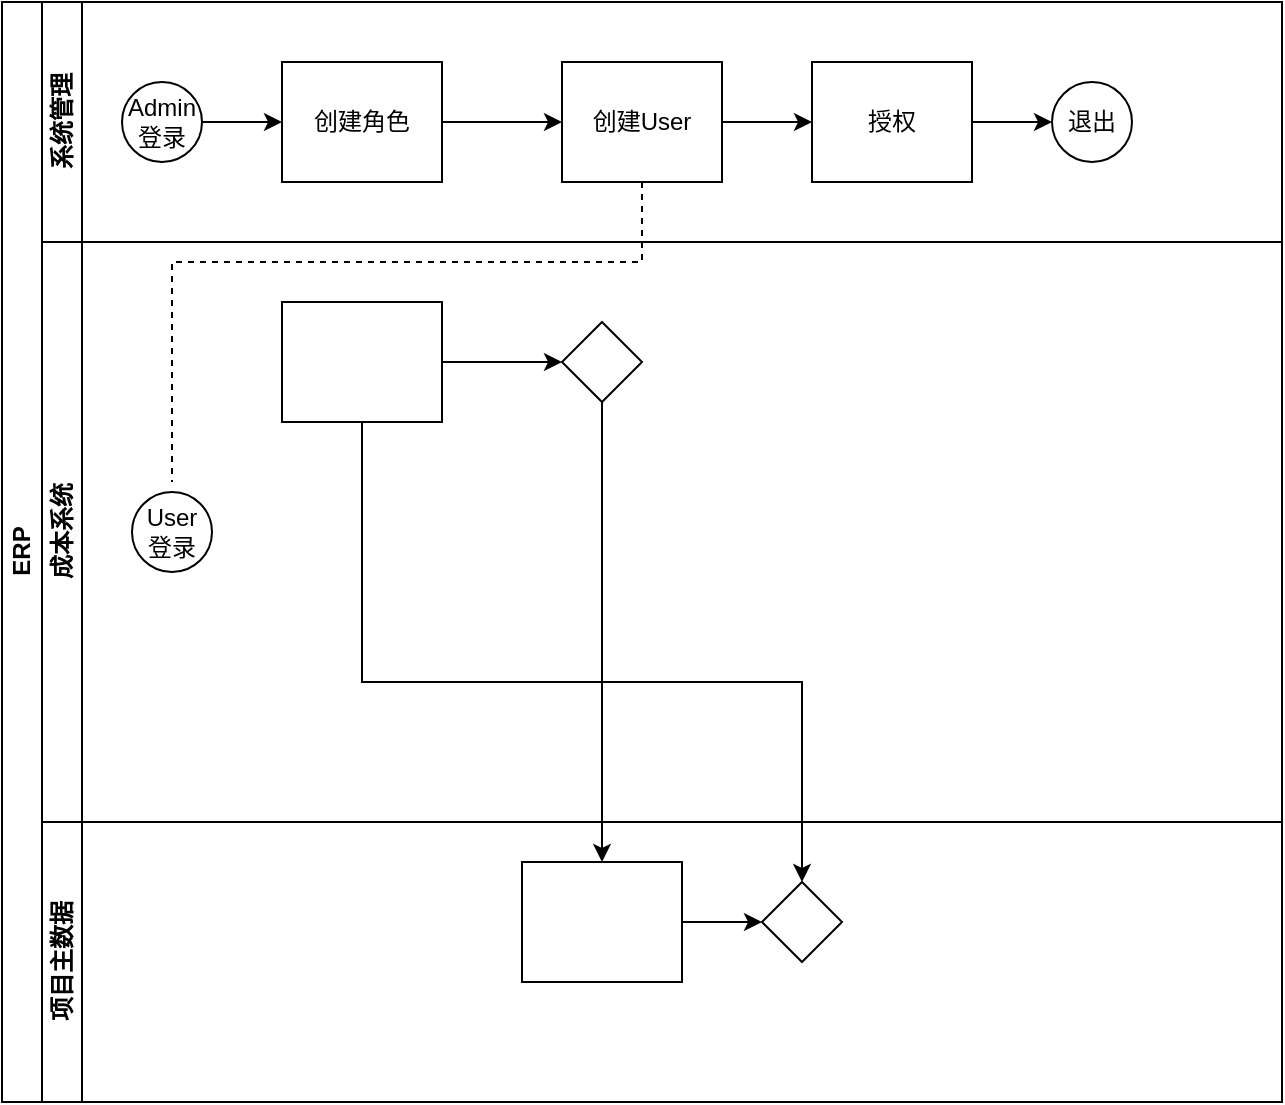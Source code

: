 <mxfile version="13.8.1" type="github">
  <diagram id="prtHgNgQTEPvFCAcTncT" name="Page-1">
    <mxGraphModel dx="1185" dy="635" grid="1" gridSize="10" guides="1" tooltips="1" connect="1" arrows="1" fold="1" page="1" pageScale="1" pageWidth="1169" pageHeight="827" math="0" shadow="0">
      <root>
        <mxCell id="0" />
        <mxCell id="1" parent="0" />
        <mxCell id="6wfV50ZJQf9QE-TnQ756-29" value="ERP" style="swimlane;html=1;childLayout=stackLayout;resizeParent=1;resizeParentMax=0;horizontal=0;startSize=20;horizontalStack=0;direction=east;" vertex="1" parent="1">
          <mxGeometry x="275" y="190" width="640" height="550" as="geometry" />
        </mxCell>
        <mxCell id="6wfV50ZJQf9QE-TnQ756-30" value="" style="edgeStyle=orthogonalEdgeStyle;rounded=0;orthogonalLoop=1;jettySize=auto;html=1;dashed=1;endArrow=none;endFill=0;exitX=0.5;exitY=1;exitDx=0;exitDy=0;" edge="1" parent="6wfV50ZJQf9QE-TnQ756-29" source="6wfV50ZJQf9QE-TnQ756-40">
          <mxGeometry relative="1" as="geometry">
            <mxPoint x="85" y="240" as="targetPoint" />
            <Array as="points">
              <mxPoint x="320" y="130" />
              <mxPoint x="85" y="130" />
            </Array>
          </mxGeometry>
        </mxCell>
        <mxCell id="6wfV50ZJQf9QE-TnQ756-32" style="edgeStyle=orthogonalEdgeStyle;rounded=0;orthogonalLoop=1;jettySize=auto;html=1;endArrow=classic;endFill=1;" edge="1" parent="6wfV50ZJQf9QE-TnQ756-29" source="6wfV50ZJQf9QE-TnQ756-45" target="6wfV50ZJQf9QE-TnQ756-48">
          <mxGeometry relative="1" as="geometry" />
        </mxCell>
        <mxCell id="6wfV50ZJQf9QE-TnQ756-33" style="edgeStyle=orthogonalEdgeStyle;rounded=0;orthogonalLoop=1;jettySize=auto;html=1;endArrow=classic;endFill=1;" edge="1" parent="6wfV50ZJQf9QE-TnQ756-29" source="6wfV50ZJQf9QE-TnQ756-44" target="6wfV50ZJQf9QE-TnQ756-49">
          <mxGeometry relative="1" as="geometry">
            <Array as="points">
              <mxPoint x="180" y="340" />
              <mxPoint x="400" y="340" />
            </Array>
          </mxGeometry>
        </mxCell>
        <mxCell id="6wfV50ZJQf9QE-TnQ756-34" value="系统管理" style="swimlane;html=1;startSize=20;horizontal=0;direction=east;" vertex="1" parent="6wfV50ZJQf9QE-TnQ756-29">
          <mxGeometry x="20" width="620" height="120" as="geometry">
            <mxRectangle x="20" width="600" height="20" as="alternateBounds" />
          </mxGeometry>
        </mxCell>
        <mxCell id="6wfV50ZJQf9QE-TnQ756-35" value="" style="edgeStyle=orthogonalEdgeStyle;rounded=0;orthogonalLoop=1;jettySize=auto;html=1;" edge="1" parent="6wfV50ZJQf9QE-TnQ756-34" source="6wfV50ZJQf9QE-TnQ756-36" target="6wfV50ZJQf9QE-TnQ756-38">
          <mxGeometry relative="1" as="geometry" />
        </mxCell>
        <mxCell id="6wfV50ZJQf9QE-TnQ756-41" value="退出" style="ellipse;whiteSpace=wrap;html=1;" vertex="1" parent="6wfV50ZJQf9QE-TnQ756-34">
          <mxGeometry x="505" y="40" width="40" height="40" as="geometry" />
        </mxCell>
        <mxCell id="6wfV50ZJQf9QE-TnQ756-36" value="Admin登录" style="ellipse;whiteSpace=wrap;html=1;" vertex="1" parent="6wfV50ZJQf9QE-TnQ756-34">
          <mxGeometry x="40" y="40" width="40" height="40" as="geometry" />
        </mxCell>
        <mxCell id="6wfV50ZJQf9QE-TnQ756-37" style="edgeStyle=orthogonalEdgeStyle;rounded=0;orthogonalLoop=1;jettySize=auto;html=1;entryX=0;entryY=0.5;entryDx=0;entryDy=0;" edge="1" parent="6wfV50ZJQf9QE-TnQ756-34" source="6wfV50ZJQf9QE-TnQ756-38" target="6wfV50ZJQf9QE-TnQ756-40">
          <mxGeometry relative="1" as="geometry" />
        </mxCell>
        <mxCell id="6wfV50ZJQf9QE-TnQ756-38" value="创建角色" style="rounded=0;whiteSpace=wrap;html=1;fontFamily=Helvetica;fontSize=12;fontColor=#000000;align=center;" vertex="1" parent="6wfV50ZJQf9QE-TnQ756-34">
          <mxGeometry x="120" y="30" width="80" height="60" as="geometry" />
        </mxCell>
        <mxCell id="6wfV50ZJQf9QE-TnQ756-39" value="" style="edgeStyle=orthogonalEdgeStyle;rounded=0;orthogonalLoop=1;jettySize=auto;html=1;endArrow=classic;endFill=1;exitX=1;exitY=0.5;exitDx=0;exitDy=0;" edge="1" parent="6wfV50ZJQf9QE-TnQ756-34" source="6wfV50ZJQf9QE-TnQ756-50" target="6wfV50ZJQf9QE-TnQ756-41">
          <mxGeometry relative="1" as="geometry">
            <mxPoint x="395" y="50" as="sourcePoint" />
          </mxGeometry>
        </mxCell>
        <mxCell id="6wfV50ZJQf9QE-TnQ756-51" value="" style="edgeStyle=orthogonalEdgeStyle;rounded=0;orthogonalLoop=1;jettySize=auto;html=1;" edge="1" parent="6wfV50ZJQf9QE-TnQ756-34" source="6wfV50ZJQf9QE-TnQ756-40" target="6wfV50ZJQf9QE-TnQ756-50">
          <mxGeometry relative="1" as="geometry" />
        </mxCell>
        <mxCell id="6wfV50ZJQf9QE-TnQ756-50" value="授权" style="rounded=0;whiteSpace=wrap;html=1;fontFamily=Helvetica;fontSize=12;fontColor=#000000;align=center;" vertex="1" parent="6wfV50ZJQf9QE-TnQ756-34">
          <mxGeometry x="385" y="30" width="80" height="60" as="geometry" />
        </mxCell>
        <mxCell id="6wfV50ZJQf9QE-TnQ756-40" value="创建User" style="rounded=0;whiteSpace=wrap;html=1;fontFamily=Helvetica;fontSize=12;fontColor=#000000;align=center;" vertex="1" parent="6wfV50ZJQf9QE-TnQ756-34">
          <mxGeometry x="260" y="30" width="80" height="60" as="geometry" />
        </mxCell>
        <mxCell id="6wfV50ZJQf9QE-TnQ756-42" value="成本系统" style="swimlane;html=1;startSize=20;horizontal=0;" vertex="1" parent="6wfV50ZJQf9QE-TnQ756-29">
          <mxGeometry x="20" y="120" width="620" height="290" as="geometry" />
        </mxCell>
        <mxCell id="6wfV50ZJQf9QE-TnQ756-43" value="" style="edgeStyle=orthogonalEdgeStyle;rounded=0;orthogonalLoop=1;jettySize=auto;html=1;endArrow=classic;endFill=1;" edge="1" parent="6wfV50ZJQf9QE-TnQ756-42" source="6wfV50ZJQf9QE-TnQ756-44" target="6wfV50ZJQf9QE-TnQ756-45">
          <mxGeometry relative="1" as="geometry" />
        </mxCell>
        <mxCell id="6wfV50ZJQf9QE-TnQ756-44" value="" style="rounded=0;whiteSpace=wrap;html=1;fontFamily=Helvetica;fontSize=12;fontColor=#000000;align=center;" vertex="1" parent="6wfV50ZJQf9QE-TnQ756-42">
          <mxGeometry x="120" y="30" width="80" height="60" as="geometry" />
        </mxCell>
        <mxCell id="6wfV50ZJQf9QE-TnQ756-45" value="" style="rhombus;whiteSpace=wrap;html=1;fontFamily=Helvetica;fontSize=12;fontColor=#000000;align=center;" vertex="1" parent="6wfV50ZJQf9QE-TnQ756-42">
          <mxGeometry x="260" y="40" width="40" height="40" as="geometry" />
        </mxCell>
        <mxCell id="6wfV50ZJQf9QE-TnQ756-52" value="User 登录" style="ellipse;whiteSpace=wrap;html=1;" vertex="1" parent="6wfV50ZJQf9QE-TnQ756-42">
          <mxGeometry x="45" y="125" width="40" height="40" as="geometry" />
        </mxCell>
        <mxCell id="6wfV50ZJQf9QE-TnQ756-46" value="项目主数据" style="swimlane;html=1;startSize=20;horizontal=0;" vertex="1" parent="6wfV50ZJQf9QE-TnQ756-29">
          <mxGeometry x="20" y="410" width="620" height="140" as="geometry" />
        </mxCell>
        <mxCell id="6wfV50ZJQf9QE-TnQ756-47" value="" style="edgeStyle=orthogonalEdgeStyle;rounded=0;orthogonalLoop=1;jettySize=auto;html=1;endArrow=classic;endFill=1;" edge="1" parent="6wfV50ZJQf9QE-TnQ756-46" source="6wfV50ZJQf9QE-TnQ756-48" target="6wfV50ZJQf9QE-TnQ756-49">
          <mxGeometry relative="1" as="geometry" />
        </mxCell>
        <mxCell id="6wfV50ZJQf9QE-TnQ756-48" value="" style="rounded=0;whiteSpace=wrap;html=1;fontFamily=Helvetica;fontSize=12;fontColor=#000000;align=center;" vertex="1" parent="6wfV50ZJQf9QE-TnQ756-46">
          <mxGeometry x="240" y="20" width="80" height="60" as="geometry" />
        </mxCell>
        <mxCell id="6wfV50ZJQf9QE-TnQ756-49" value="" style="rhombus;whiteSpace=wrap;html=1;fontFamily=Helvetica;fontSize=12;fontColor=#000000;align=center;" vertex="1" parent="6wfV50ZJQf9QE-TnQ756-46">
          <mxGeometry x="360" y="30" width="40" height="40" as="geometry" />
        </mxCell>
      </root>
    </mxGraphModel>
  </diagram>
</mxfile>
